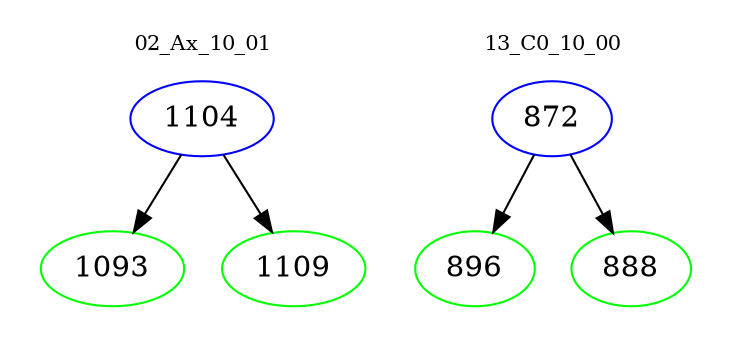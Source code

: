 digraph{
subgraph cluster_0 {
color = white
label = "02_Ax_10_01";
fontsize=10;
T0_1104 [label="1104", color="blue"]
T0_1104 -> T0_1093 [color="black"]
T0_1093 [label="1093", color="green"]
T0_1104 -> T0_1109 [color="black"]
T0_1109 [label="1109", color="green"]
}
subgraph cluster_1 {
color = white
label = "13_C0_10_00";
fontsize=10;
T1_872 [label="872", color="blue"]
T1_872 -> T1_896 [color="black"]
T1_896 [label="896", color="green"]
T1_872 -> T1_888 [color="black"]
T1_888 [label="888", color="green"]
}
}
